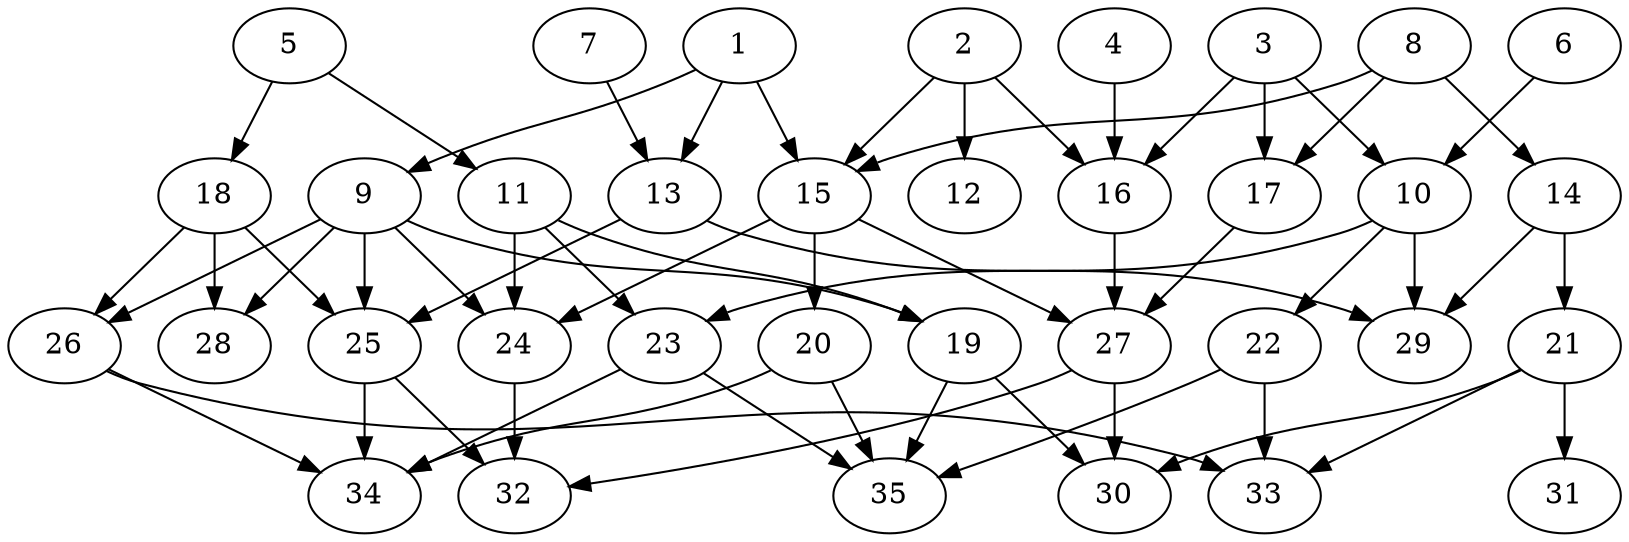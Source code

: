 // DAG (tier=2-normal, mode=data, n=35, ccr=0.404, fat=0.675, density=0.421, regular=0.589, jump=0.148, mindata=2097152, maxdata=16777216)
// DAG automatically generated by daggen at Sun Aug 24 16:33:34 2025
// /home/ermia/Project/Environments/daggen/bin/daggen --dot --ccr 0.404 --fat 0.675 --regular 0.589 --density 0.421 --jump 0.148 --mindata 2097152 --maxdata 16777216 -n 35 
digraph G {
  1 [size="578700148717764736", alpha="0.10", expect_size="289350074358882368"]
  1 -> 9 [size ="1445949738057728"]
  1 -> 13 [size ="1445949738057728"]
  1 -> 15 [size ="1445949738057728"]
  2 [size="1702380874628652800", alpha="0.12", expect_size="851190437314326400"]
  2 -> 12 [size ="615669208973312"]
  2 -> 15 [size ="615669208973312"]
  2 -> 16 [size ="615669208973312"]
  3 [size="1922638692762896128", alpha="0.02", expect_size="961319346381448064"]
  3 -> 10 [size ="1040088616140800"]
  3 -> 16 [size ="1040088616140800"]
  3 -> 17 [size ="1040088616140800"]
  4 [size="489244263796703232000", alpha="0.14", expect_size="244622131898351616000"]
  4 -> 16 [size ="496714855219200"]
  5 [size="46531581430094560", alpha="0.20", expect_size="23265790715047280"]
  5 -> 11 [size ="1173976462131200"]
  5 -> 18 [size ="1173976462131200"]
  6 [size="1213515512564881408", alpha="0.16", expect_size="606757756282440704"]
  6 -> 10 [size ="1637597075996672"]
  7 [size="31676862853099716", alpha="0.19", expect_size="15838431426549858"]
  7 -> 13 [size ="1157166740275200"]
  8 [size="3288707115493085184", alpha="0.12", expect_size="1644353557746542592"]
  8 -> 14 [size ="1554524565143552"]
  8 -> 15 [size ="1554524565143552"]
  8 -> 17 [size ="1554524565143552"]
  9 [size="1643700442628096000000", alpha="0.02", expect_size="821850221314048000000"]
  9 -> 19 [size ="1114222100480000"]
  9 -> 24 [size ="1114222100480000"]
  9 -> 25 [size ="1114222100480000"]
  9 -> 26 [size ="1114222100480000"]
  9 -> 28 [size ="1114222100480000"]
  10 [size="917747174017778432", alpha="0.03", expect_size="458873587008889216"]
  10 -> 22 [size ="704004875091968"]
  10 -> 23 [size ="704004875091968"]
  10 -> 29 [size ="704004875091968"]
  11 [size="17746784619317252", alpha="0.06", expect_size="8873392309658626"]
  11 -> 19 [size ="1950619803844608"]
  11 -> 23 [size ="1950619803844608"]
  11 -> 24 [size ="1950619803844608"]
  12 [size="4122756309079326208", alpha="0.12", expect_size="2061378154539663104"]
  13 [size="137546632512252411904", alpha="0.01", expect_size="68773316256126205952"]
  13 -> 25 [size ="213168630530048"]
  13 -> 29 [size ="213168630530048"]
  14 [size="2897999721075528695808", alpha="0.10", expect_size="1448999860537764347904"]
  14 -> 21 [size ="1626131065208832"]
  14 -> 29 [size ="1626131065208832"]
  15 [size="14981439137532758", alpha="0.01", expect_size="7490719568766379"]
  15 -> 20 [size ="256345659932672"]
  15 -> 24 [size ="256345659932672"]
  15 -> 27 [size ="256345659932672"]
  16 [size="1069559672398436892672", alpha="0.04", expect_size="534779836199218446336"]
  16 -> 27 [size ="836681179594752"]
  17 [size="6820772119648294", alpha="0.13", expect_size="3410386059824147"]
  17 -> 27 [size ="145030341722112"]
  18 [size="25118746863468544000", alpha="0.20", expect_size="12559373431734272000"]
  18 -> 25 [size ="68615457996800"]
  18 -> 26 [size ="68615457996800"]
  18 -> 28 [size ="68615457996800"]
  19 [size="27621606207302664192", alpha="0.20", expect_size="13810803103651332096"]
  19 -> 30 [size ="73100880248832"]
  19 -> 35 [size ="73100880248832"]
  20 [size="26375709182904436", alpha="0.17", expect_size="13187854591452218"]
  20 -> 34 [size ="1011149730480128"]
  20 -> 35 [size ="1011149730480128"]
  21 [size="770950130098863", alpha="0.17", expect_size="385475065049431"]
  21 -> 30 [size ="43378129502208"]
  21 -> 31 [size ="43378129502208"]
  21 -> 33 [size ="43378129502208"]
  22 [size="161900811492949728", alpha="0.06", expect_size="80950405746474864"]
  22 -> 33 [size ="79061791539200"]
  22 -> 35 [size ="79061791539200"]
  23 [size="50127555755950656", alpha="0.03", expect_size="25063777877975328"]
  23 -> 34 [size ="964185269731328"]
  23 -> 35 [size ="964185269731328"]
  24 [size="1286561002560422400", alpha="0.10", expect_size="643280501280211200"]
  24 -> 32 [size ="442996424179712"]
  25 [size="2672081243275260928", alpha="0.15", expect_size="1336040621637630464"]
  25 -> 32 [size ="1195910155468800"]
  25 -> 34 [size ="1195910155468800"]
  26 [size="82050983704933328", alpha="0.16", expect_size="41025491852466664"]
  26 -> 33 [size ="1368168886960128"]
  26 -> 34 [size ="1368168886960128"]
  27 [size="810219343548995712", alpha="0.11", expect_size="405109671774497856"]
  27 -> 30 [size ="1900798250319872"]
  27 -> 32 [size ="1900798250319872"]
  28 [size="354885287818198777856", alpha="0.07", expect_size="177442643909099388928"]
  29 [size="18134779296261448", alpha="0.13", expect_size="9067389648130724"]
  30 [size="3734700846122465280", alpha="0.11", expect_size="1867350423061232640"]
  31 [size="9982429264297990", alpha="0.14", expect_size="4991214632148995"]
  32 [size="4242435094740495", alpha="0.20", expect_size="2121217547370247"]
  33 [size="2491525959066379616256", alpha="0.11", expect_size="1245762979533189808128"]
  34 [size="502444630453637824", alpha="0.04", expect_size="251222315226818912"]
  35 [size="488561145697773120", alpha="0.16", expect_size="244280572848886560"]
}
